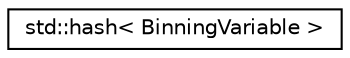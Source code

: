 digraph "Graphical Class Hierarchy"
{
  edge [fontname="Helvetica",fontsize="10",labelfontname="Helvetica",labelfontsize="10"];
  node [fontname="Helvetica",fontsize="10",shape=record];
  rankdir="LR";
  Node1 [label="std::hash\< BinningVariable \>",height=0.2,width=0.4,color="black", fillcolor="white", style="filled",URL="$structstd_1_1hash_3_01BinningVariable_01_4.html"];
}
